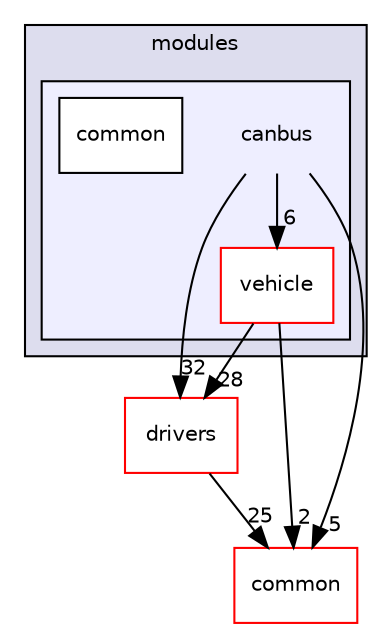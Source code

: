 digraph "modules/canbus" {
  compound=true
  node [ fontsize="10", fontname="Helvetica"];
  edge [ labelfontsize="10", labelfontname="Helvetica"];
  subgraph clusterdir_e05d7e2b1ecd646af5bb94391405f3b5 {
    graph [ bgcolor="#ddddee", pencolor="black", label="modules" fontname="Helvetica", fontsize="10", URL="dir_e05d7e2b1ecd646af5bb94391405f3b5.html"]
  subgraph clusterdir_b90ee871b6121347977cfc3f2f605b81 {
    graph [ bgcolor="#eeeeff", pencolor="black", label="" URL="dir_b90ee871b6121347977cfc3f2f605b81.html"];
    dir_b90ee871b6121347977cfc3f2f605b81 [shape=plaintext label="canbus"];
    dir_8bfc954622b6eda322c6010162fb6f65 [shape=box label="common" color="black" fillcolor="white" style="filled" URL="dir_8bfc954622b6eda322c6010162fb6f65.html"];
    dir_409ce8b77f68958566edc8f54246278d [shape=box label="vehicle" color="red" fillcolor="white" style="filled" URL="dir_409ce8b77f68958566edc8f54246278d.html"];
  }
  }
  dir_fa7c3dda3a065b7e0bb8d7e2b3a94e74 [shape=box label="drivers" fillcolor="white" style="filled" color="red" URL="dir_fa7c3dda3a065b7e0bb8d7e2b3a94e74.html"];
  dir_9a5e51f49964887903df6eed98080585 [shape=box label="common" fillcolor="white" style="filled" color="red" URL="dir_9a5e51f49964887903df6eed98080585.html"];
  dir_fa7c3dda3a065b7e0bb8d7e2b3a94e74->dir_9a5e51f49964887903df6eed98080585 [headlabel="25", labeldistance=1.5 headhref="dir_000031_000050.html"];
  dir_409ce8b77f68958566edc8f54246278d->dir_fa7c3dda3a065b7e0bb8d7e2b3a94e74 [headlabel="28", labeldistance=1.5 headhref="dir_000047_000031.html"];
  dir_409ce8b77f68958566edc8f54246278d->dir_9a5e51f49964887903df6eed98080585 [headlabel="2", labeldistance=1.5 headhref="dir_000047_000050.html"];
  dir_b90ee871b6121347977cfc3f2f605b81->dir_fa7c3dda3a065b7e0bb8d7e2b3a94e74 [headlabel="32", labeldistance=1.5 headhref="dir_000045_000031.html"];
  dir_b90ee871b6121347977cfc3f2f605b81->dir_409ce8b77f68958566edc8f54246278d [headlabel="6", labeldistance=1.5 headhref="dir_000045_000047.html"];
  dir_b90ee871b6121347977cfc3f2f605b81->dir_9a5e51f49964887903df6eed98080585 [headlabel="5", labeldistance=1.5 headhref="dir_000045_000050.html"];
}
